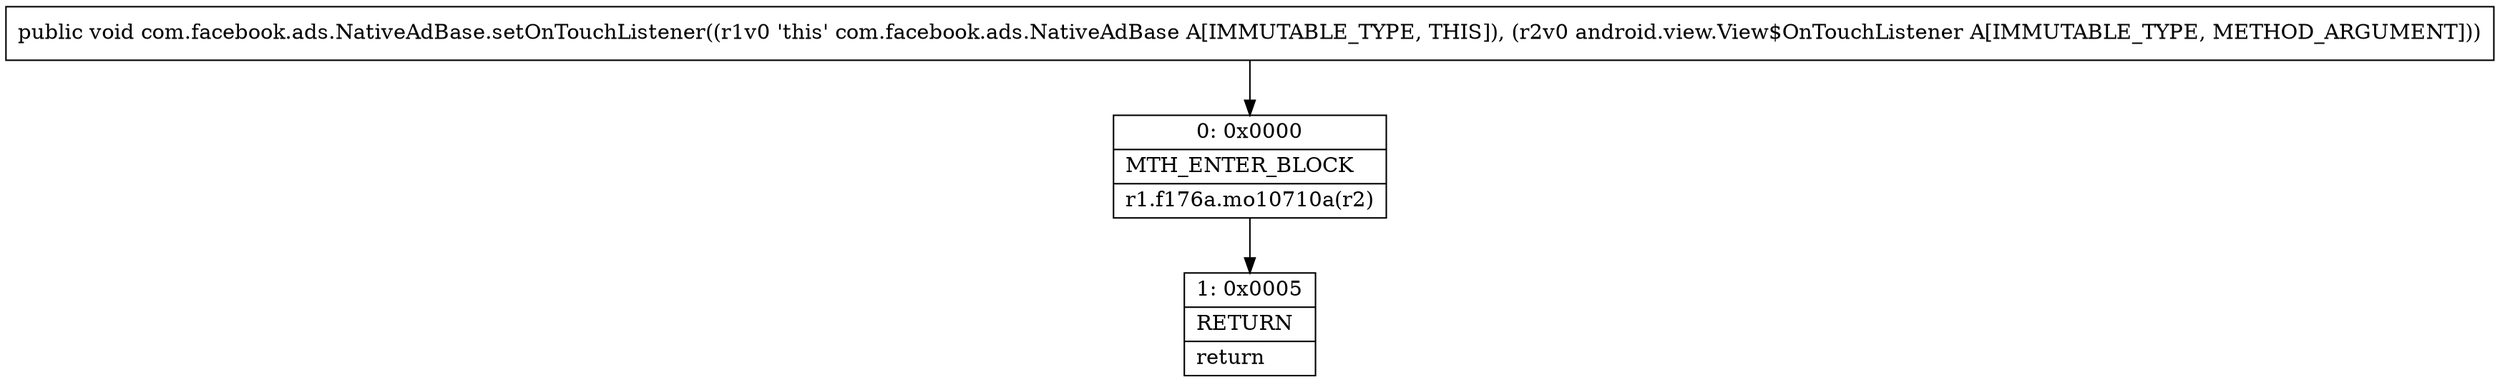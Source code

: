 digraph "CFG forcom.facebook.ads.NativeAdBase.setOnTouchListener(Landroid\/view\/View$OnTouchListener;)V" {
Node_0 [shape=record,label="{0\:\ 0x0000|MTH_ENTER_BLOCK\l|r1.f176a.mo10710a(r2)\l}"];
Node_1 [shape=record,label="{1\:\ 0x0005|RETURN\l|return\l}"];
MethodNode[shape=record,label="{public void com.facebook.ads.NativeAdBase.setOnTouchListener((r1v0 'this' com.facebook.ads.NativeAdBase A[IMMUTABLE_TYPE, THIS]), (r2v0 android.view.View$OnTouchListener A[IMMUTABLE_TYPE, METHOD_ARGUMENT])) }"];
MethodNode -> Node_0;
Node_0 -> Node_1;
}

